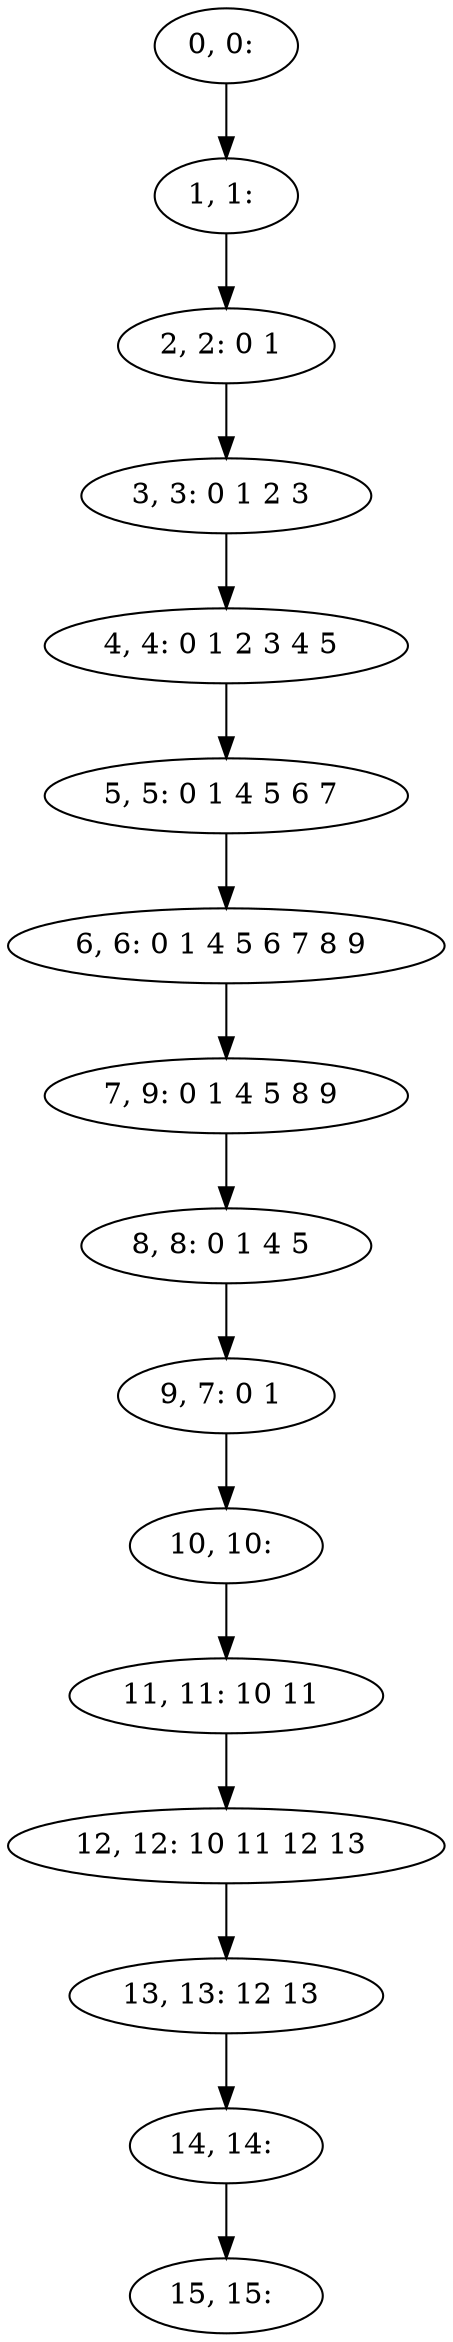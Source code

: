 digraph G {
0[label="0, 0: "];
1[label="1, 1: "];
2[label="2, 2: 0 1 "];
3[label="3, 3: 0 1 2 3 "];
4[label="4, 4: 0 1 2 3 4 5 "];
5[label="5, 5: 0 1 4 5 6 7 "];
6[label="6, 6: 0 1 4 5 6 7 8 9 "];
7[label="7, 9: 0 1 4 5 8 9 "];
8[label="8, 8: 0 1 4 5 "];
9[label="9, 7: 0 1 "];
10[label="10, 10: "];
11[label="11, 11: 10 11 "];
12[label="12, 12: 10 11 12 13 "];
13[label="13, 13: 12 13 "];
14[label="14, 14: "];
15[label="15, 15: "];
0->1 ;
1->2 ;
2->3 ;
3->4 ;
4->5 ;
5->6 ;
6->7 ;
7->8 ;
8->9 ;
9->10 ;
10->11 ;
11->12 ;
12->13 ;
13->14 ;
14->15 ;
}
